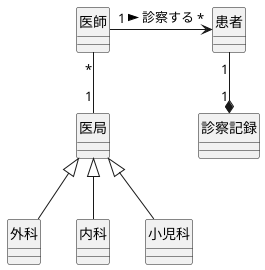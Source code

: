 @startuml 医師と患者と医局と診療記録
' left to right direction
skinparam classAttributeIconSize 0
class 患者{}
class 医師{}
class 医局{}
class 外科{}
class 内科{}
class 小児科{}
class 診察記録{}
医師 "1" -right-> "*" 患者:診察する >
医師 "*" -- "1" 医局
患者 "1" --* "1" 診察記録
医局 <|-down- 外科
医局 <|-down- 内科
医局 <|-down- 小児科
hide circle
@enduml